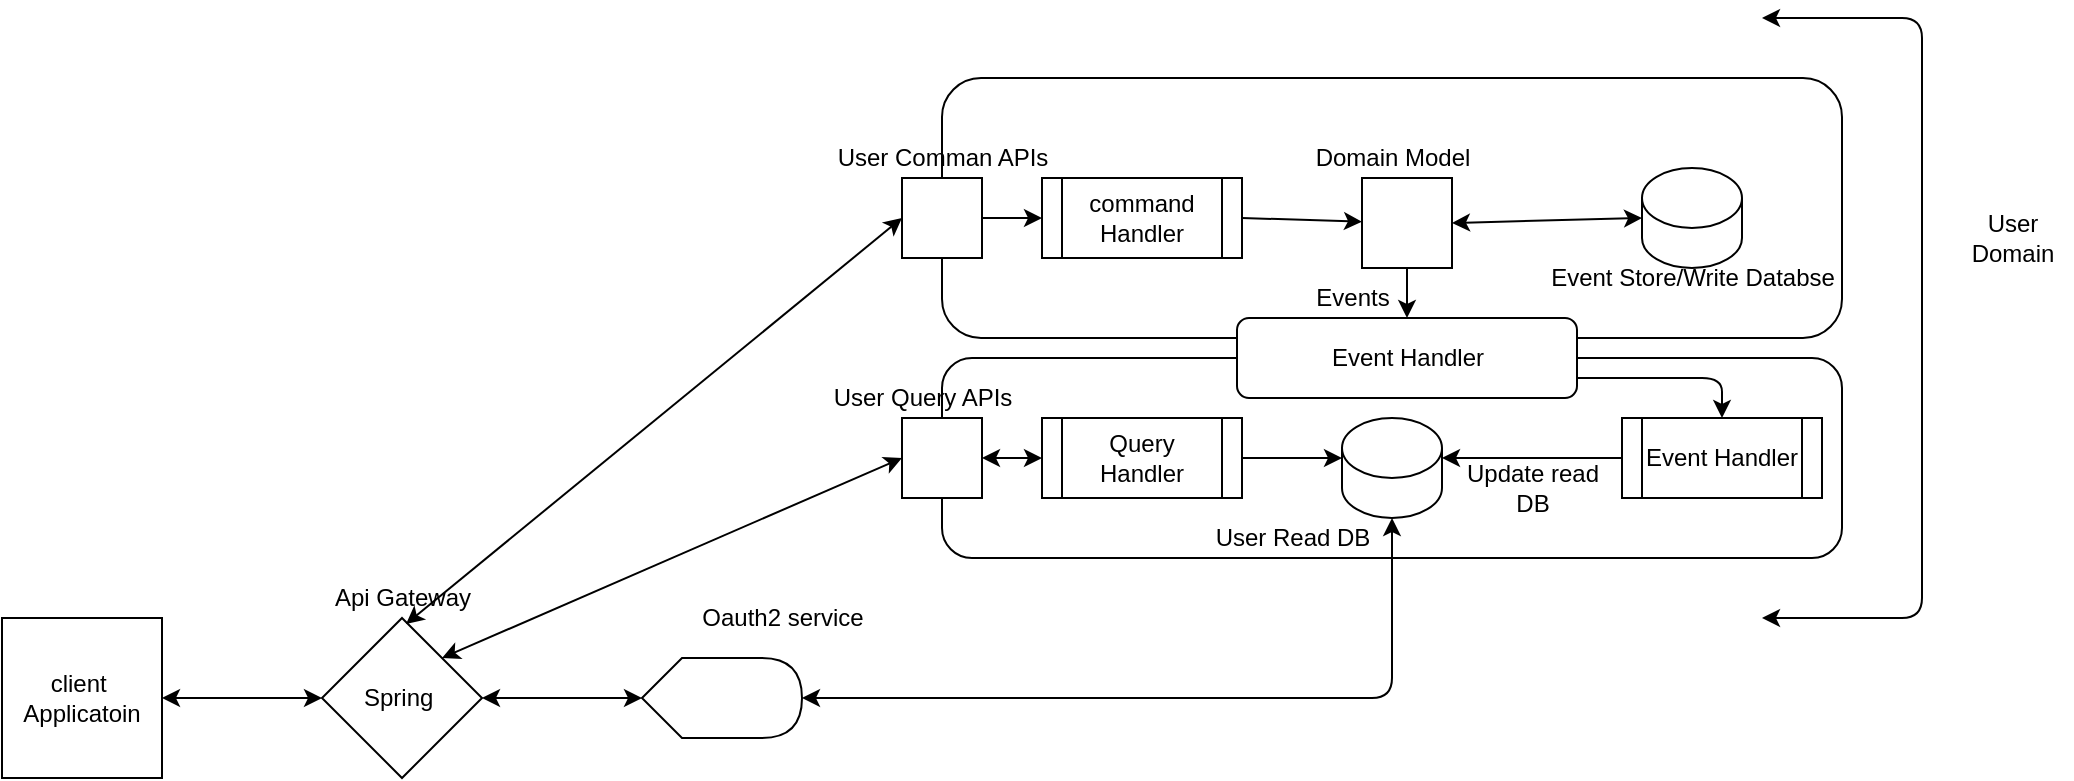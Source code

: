 <mxfile version="14.7.7" type="github">
  <diagram id="JTO8keWf2yWEtYkkjwrm" name="Page-1">
    <mxGraphModel dx="849" dy="1590" grid="1" gridSize="10" guides="1" tooltips="1" connect="1" arrows="1" fold="1" page="1" pageScale="1" pageWidth="850" pageHeight="1100" math="0" shadow="0">
      <root>
        <mxCell id="0" />
        <mxCell id="1" parent="0" />
        <mxCell id="Q-kc4Sg5_urtsn6Ku7JY-1" value="client&amp;nbsp;&lt;br&gt;Applicatoin" style="whiteSpace=wrap;html=1;aspect=fixed;" vertex="1" parent="1">
          <mxGeometry x="40" y="160" width="80" height="80" as="geometry" />
        </mxCell>
        <mxCell id="Q-kc4Sg5_urtsn6Ku7JY-2" value="Spring&amp;nbsp;" style="rhombus;whiteSpace=wrap;html=1;" vertex="1" parent="1">
          <mxGeometry x="200" y="160" width="80" height="80" as="geometry" />
        </mxCell>
        <mxCell id="Q-kc4Sg5_urtsn6Ku7JY-4" value="" style="endArrow=classic;startArrow=classic;html=1;entryX=0;entryY=0.5;entryDx=0;entryDy=0;exitX=1;exitY=0.5;exitDx=0;exitDy=0;" edge="1" parent="1" source="Q-kc4Sg5_urtsn6Ku7JY-1" target="Q-kc4Sg5_urtsn6Ku7JY-2">
          <mxGeometry width="50" height="50" relative="1" as="geometry">
            <mxPoint x="400" y="270" as="sourcePoint" />
            <mxPoint x="450" y="220" as="targetPoint" />
            <Array as="points">
              <mxPoint x="120" y="200" />
            </Array>
          </mxGeometry>
        </mxCell>
        <mxCell id="Q-kc4Sg5_urtsn6Ku7JY-5" value="" style="endArrow=classic;startArrow=classic;html=1;entryX=1;entryY=0.5;entryDx=0;entryDy=0;exitX=0;exitY=0.5;exitDx=0;exitDy=0;" edge="1" parent="1" target="Q-kc4Sg5_urtsn6Ku7JY-2">
          <mxGeometry width="50" height="50" relative="1" as="geometry">
            <mxPoint x="360" y="200" as="sourcePoint" />
            <mxPoint x="450" y="220" as="targetPoint" />
          </mxGeometry>
        </mxCell>
        <mxCell id="Q-kc4Sg5_urtsn6Ku7JY-8" value="&lt;span&gt;Api Gateway&lt;/span&gt;" style="text;html=1;align=center;verticalAlign=middle;resizable=0;points=[];autosize=1;strokeColor=none;" vertex="1" parent="1">
          <mxGeometry x="200" y="140" width="80" height="20" as="geometry" />
        </mxCell>
        <mxCell id="Q-kc4Sg5_urtsn6Ku7JY-13" value="" style="rounded=1;whiteSpace=wrap;html=1;" vertex="1" parent="1">
          <mxGeometry x="510" y="-110" width="450" height="130" as="geometry" />
        </mxCell>
        <mxCell id="Q-kc4Sg5_urtsn6Ku7JY-6" value="" style="whiteSpace=wrap;html=1;aspect=fixed;" vertex="1" parent="1">
          <mxGeometry x="490" y="-60" width="40" height="40" as="geometry" />
        </mxCell>
        <mxCell id="Q-kc4Sg5_urtsn6Ku7JY-7" value="User Comman APIs" style="text;html=1;align=center;verticalAlign=middle;resizable=0;points=[];autosize=1;strokeColor=none;" vertex="1" parent="1">
          <mxGeometry x="450" y="-80" width="120" height="20" as="geometry" />
        </mxCell>
        <mxCell id="Q-kc4Sg5_urtsn6Ku7JY-14" value="" style="rounded=1;whiteSpace=wrap;html=1;" vertex="1" parent="1">
          <mxGeometry x="510" y="30" width="450" height="100" as="geometry" />
        </mxCell>
        <mxCell id="Q-kc4Sg5_urtsn6Ku7JY-11" value="User Query APIs" style="text;html=1;align=center;verticalAlign=middle;resizable=0;points=[];autosize=1;strokeColor=none;" vertex="1" parent="1">
          <mxGeometry x="450" y="40" width="100" height="20" as="geometry" />
        </mxCell>
        <mxCell id="Q-kc4Sg5_urtsn6Ku7JY-9" value="" style="whiteSpace=wrap;html=1;aspect=fixed;" vertex="1" parent="1">
          <mxGeometry x="490" y="60" width="40" height="40" as="geometry" />
        </mxCell>
        <mxCell id="Q-kc4Sg5_urtsn6Ku7JY-16" value="command&lt;br&gt;Handler" style="shape=process;whiteSpace=wrap;html=1;backgroundOutline=1;" vertex="1" parent="1">
          <mxGeometry x="560" y="-60" width="100" height="40" as="geometry" />
        </mxCell>
        <mxCell id="Q-kc4Sg5_urtsn6Ku7JY-17" value="Query Handler&lt;br&gt;" style="shape=process;whiteSpace=wrap;html=1;backgroundOutline=1;" vertex="1" parent="1">
          <mxGeometry x="560" y="60" width="100" height="40" as="geometry" />
        </mxCell>
        <mxCell id="Q-kc4Sg5_urtsn6Ku7JY-18" value="" style="shape=cylinder3;whiteSpace=wrap;html=1;boundedLbl=1;backgroundOutline=1;size=15;" vertex="1" parent="1">
          <mxGeometry x="710" y="60" width="50" height="50" as="geometry" />
        </mxCell>
        <mxCell id="Q-kc4Sg5_urtsn6Ku7JY-19" value="" style="shape=cylinder3;whiteSpace=wrap;html=1;boundedLbl=1;backgroundOutline=1;size=15;" vertex="1" parent="1">
          <mxGeometry x="860" y="-65" width="50" height="50" as="geometry" />
        </mxCell>
        <mxCell id="Q-kc4Sg5_urtsn6Ku7JY-20" value="" style="whiteSpace=wrap;html=1;aspect=fixed;" vertex="1" parent="1">
          <mxGeometry x="720" y="-60" width="45" height="45" as="geometry" />
        </mxCell>
        <mxCell id="Q-kc4Sg5_urtsn6Ku7JY-21" value="" style="shape=display;whiteSpace=wrap;html=1;" vertex="1" parent="1">
          <mxGeometry x="360" y="180" width="80" height="40" as="geometry" />
        </mxCell>
        <mxCell id="Q-kc4Sg5_urtsn6Ku7JY-22" value="Oauth2 service&lt;br&gt;" style="text;html=1;align=center;verticalAlign=middle;resizable=0;points=[];autosize=1;strokeColor=none;" vertex="1" parent="1">
          <mxGeometry x="380" y="150" width="100" height="20" as="geometry" />
        </mxCell>
        <mxCell id="Q-kc4Sg5_urtsn6Ku7JY-24" value="Event Handler" style="shape=process;whiteSpace=wrap;html=1;backgroundOutline=1;" vertex="1" parent="1">
          <mxGeometry x="850" y="60" width="100" height="40" as="geometry" />
        </mxCell>
        <mxCell id="Q-kc4Sg5_urtsn6Ku7JY-25" value="" style="endArrow=classic;startArrow=classic;html=1;exitX=0.525;exitY=1.15;exitDx=0;exitDy=0;exitPerimeter=0;entryX=0;entryY=0.5;entryDx=0;entryDy=0;" edge="1" parent="1" source="Q-kc4Sg5_urtsn6Ku7JY-8" target="Q-kc4Sg5_urtsn6Ku7JY-6">
          <mxGeometry width="50" height="50" relative="1" as="geometry">
            <mxPoint x="610" y="150" as="sourcePoint" />
            <mxPoint x="660" y="100" as="targetPoint" />
          </mxGeometry>
        </mxCell>
        <mxCell id="Q-kc4Sg5_urtsn6Ku7JY-27" value="" style="endArrow=classic;startArrow=classic;html=1;exitX=1;exitY=0;exitDx=0;exitDy=0;entryX=0;entryY=0.5;entryDx=0;entryDy=0;entryPerimeter=0;" edge="1" parent="1" source="Q-kc4Sg5_urtsn6Ku7JY-2" target="Q-kc4Sg5_urtsn6Ku7JY-9">
          <mxGeometry width="50" height="50" relative="1" as="geometry">
            <mxPoint x="610" y="150" as="sourcePoint" />
            <mxPoint x="660" y="100" as="targetPoint" />
          </mxGeometry>
        </mxCell>
        <mxCell id="Q-kc4Sg5_urtsn6Ku7JY-28" value="" style="endArrow=classic;startArrow=classic;html=1;exitX=0;exitY=0.5;exitDx=0;exitDy=0;entryX=1;entryY=0.5;entryDx=0;entryDy=0;" edge="1" parent="1" source="Q-kc4Sg5_urtsn6Ku7JY-17" target="Q-kc4Sg5_urtsn6Ku7JY-9">
          <mxGeometry width="50" height="50" relative="1" as="geometry">
            <mxPoint x="610" y="150" as="sourcePoint" />
            <mxPoint x="540" y="80" as="targetPoint" />
          </mxGeometry>
        </mxCell>
        <mxCell id="Q-kc4Sg5_urtsn6Ku7JY-32" value="Domain Model" style="text;html=1;align=center;verticalAlign=middle;resizable=0;points=[];autosize=1;strokeColor=none;" vertex="1" parent="1">
          <mxGeometry x="690" y="-80" width="90" height="20" as="geometry" />
        </mxCell>
        <mxCell id="Q-kc4Sg5_urtsn6Ku7JY-34" value="" style="endArrow=classic;html=1;exitX=1;exitY=0.5;exitDx=0;exitDy=0;entryX=0;entryY=0.5;entryDx=0;entryDy=0;" edge="1" parent="1" source="Q-kc4Sg5_urtsn6Ku7JY-6" target="Q-kc4Sg5_urtsn6Ku7JY-16">
          <mxGeometry width="50" height="50" relative="1" as="geometry">
            <mxPoint x="610" y="150" as="sourcePoint" />
            <mxPoint x="660" y="100" as="targetPoint" />
          </mxGeometry>
        </mxCell>
        <mxCell id="Q-kc4Sg5_urtsn6Ku7JY-35" value="" style="endArrow=classic;html=1;exitX=1;exitY=0.5;exitDx=0;exitDy=0;" edge="1" parent="1" source="Q-kc4Sg5_urtsn6Ku7JY-16" target="Q-kc4Sg5_urtsn6Ku7JY-20">
          <mxGeometry width="50" height="50" relative="1" as="geometry">
            <mxPoint x="610" y="150" as="sourcePoint" />
            <mxPoint x="660" y="100" as="targetPoint" />
          </mxGeometry>
        </mxCell>
        <mxCell id="Q-kc4Sg5_urtsn6Ku7JY-36" value="" style="endArrow=classic;startArrow=classic;html=1;entryX=0;entryY=0.5;entryDx=0;entryDy=0;entryPerimeter=0;exitX=1;exitY=0.5;exitDx=0;exitDy=0;" edge="1" parent="1" source="Q-kc4Sg5_urtsn6Ku7JY-20" target="Q-kc4Sg5_urtsn6Ku7JY-19">
          <mxGeometry width="50" height="50" relative="1" as="geometry">
            <mxPoint x="610" y="150" as="sourcePoint" />
            <mxPoint x="660" y="100" as="targetPoint" />
          </mxGeometry>
        </mxCell>
        <mxCell id="Q-kc4Sg5_urtsn6Ku7JY-37" value="Event Store/Write Databse" style="text;html=1;align=center;verticalAlign=middle;resizable=0;points=[];autosize=1;strokeColor=none;" vertex="1" parent="1">
          <mxGeometry x="805" y="-20" width="160" height="20" as="geometry" />
        </mxCell>
        <mxCell id="Q-kc4Sg5_urtsn6Ku7JY-38" value="Event Handler" style="rounded=1;whiteSpace=wrap;html=1;" vertex="1" parent="1">
          <mxGeometry x="657.5" y="10" width="170" height="40" as="geometry" />
        </mxCell>
        <mxCell id="Q-kc4Sg5_urtsn6Ku7JY-39" value="" style="endArrow=classic;html=1;exitX=0.5;exitY=1;exitDx=0;exitDy=0;entryX=0.5;entryY=0;entryDx=0;entryDy=0;" edge="1" parent="1" source="Q-kc4Sg5_urtsn6Ku7JY-20" target="Q-kc4Sg5_urtsn6Ku7JY-38">
          <mxGeometry width="50" height="50" relative="1" as="geometry">
            <mxPoint x="610" y="150" as="sourcePoint" />
            <mxPoint x="660" y="100" as="targetPoint" />
          </mxGeometry>
        </mxCell>
        <mxCell id="Q-kc4Sg5_urtsn6Ku7JY-40" value="Events" style="text;html=1;align=center;verticalAlign=middle;resizable=0;points=[];autosize=1;strokeColor=none;" vertex="1" parent="1">
          <mxGeometry x="690" y="-10" width="50" height="20" as="geometry" />
        </mxCell>
        <mxCell id="Q-kc4Sg5_urtsn6Ku7JY-41" value="" style="endArrow=classic;html=1;entryX=0.5;entryY=0;entryDx=0;entryDy=0;exitX=1;exitY=0.75;exitDx=0;exitDy=0;" edge="1" parent="1" source="Q-kc4Sg5_urtsn6Ku7JY-38" target="Q-kc4Sg5_urtsn6Ku7JY-24">
          <mxGeometry width="50" height="50" relative="1" as="geometry">
            <mxPoint x="610" y="150" as="sourcePoint" />
            <mxPoint x="660" y="100" as="targetPoint" />
            <Array as="points">
              <mxPoint x="900" y="40" />
            </Array>
          </mxGeometry>
        </mxCell>
        <mxCell id="Q-kc4Sg5_urtsn6Ku7JY-42" value="User Read DB" style="text;html=1;align=center;verticalAlign=middle;resizable=0;points=[];autosize=1;strokeColor=none;" vertex="1" parent="1">
          <mxGeometry x="640" y="110" width="90" height="20" as="geometry" />
        </mxCell>
        <mxCell id="Q-kc4Sg5_urtsn6Ku7JY-43" value="" style="endArrow=classic;html=1;exitX=0;exitY=0.5;exitDx=0;exitDy=0;entryX=1;entryY=0;entryDx=0;entryDy=20;entryPerimeter=0;" edge="1" parent="1" source="Q-kc4Sg5_urtsn6Ku7JY-24" target="Q-kc4Sg5_urtsn6Ku7JY-18">
          <mxGeometry width="50" height="50" relative="1" as="geometry">
            <mxPoint x="610" y="150" as="sourcePoint" />
            <mxPoint x="660" y="100" as="targetPoint" />
          </mxGeometry>
        </mxCell>
        <mxCell id="Q-kc4Sg5_urtsn6Ku7JY-44" value="Update read &lt;br&gt;DB" style="text;html=1;align=center;verticalAlign=middle;resizable=0;points=[];autosize=1;strokeColor=none;" vertex="1" parent="1">
          <mxGeometry x="765" y="80" width="80" height="30" as="geometry" />
        </mxCell>
        <mxCell id="Q-kc4Sg5_urtsn6Ku7JY-47" value="" style="endArrow=classic;html=1;entryX=0;entryY=0;entryDx=0;entryDy=20;entryPerimeter=0;exitX=1;exitY=0.5;exitDx=0;exitDy=0;" edge="1" parent="1" source="Q-kc4Sg5_urtsn6Ku7JY-17" target="Q-kc4Sg5_urtsn6Ku7JY-18">
          <mxGeometry width="50" height="50" relative="1" as="geometry">
            <mxPoint x="610" y="140" as="sourcePoint" />
            <mxPoint x="660" y="90" as="targetPoint" />
          </mxGeometry>
        </mxCell>
        <mxCell id="Q-kc4Sg5_urtsn6Ku7JY-48" value="" style="endArrow=classic;startArrow=classic;html=1;exitX=1;exitY=0.5;exitDx=0;exitDy=0;exitPerimeter=0;" edge="1" parent="1" source="Q-kc4Sg5_urtsn6Ku7JY-21">
          <mxGeometry width="50" height="50" relative="1" as="geometry">
            <mxPoint x="610" y="140" as="sourcePoint" />
            <mxPoint x="735" y="110" as="targetPoint" />
            <Array as="points">
              <mxPoint x="735" y="200" />
            </Array>
          </mxGeometry>
        </mxCell>
        <mxCell id="Q-kc4Sg5_urtsn6Ku7JY-52" value="" style="endArrow=classic;startArrow=classic;html=1;" edge="1" parent="1">
          <mxGeometry width="50" height="50" relative="1" as="geometry">
            <mxPoint x="920" y="160" as="sourcePoint" />
            <mxPoint x="920" y="-140" as="targetPoint" />
            <Array as="points">
              <mxPoint x="1000" y="160" />
              <mxPoint x="1000" y="-140" />
            </Array>
          </mxGeometry>
        </mxCell>
        <mxCell id="Q-kc4Sg5_urtsn6Ku7JY-53" value="User &lt;br&gt;Domain" style="text;html=1;align=center;verticalAlign=middle;resizable=0;points=[];autosize=1;strokeColor=none;" vertex="1" parent="1">
          <mxGeometry x="1015" y="-45" width="60" height="30" as="geometry" />
        </mxCell>
      </root>
    </mxGraphModel>
  </diagram>
</mxfile>
